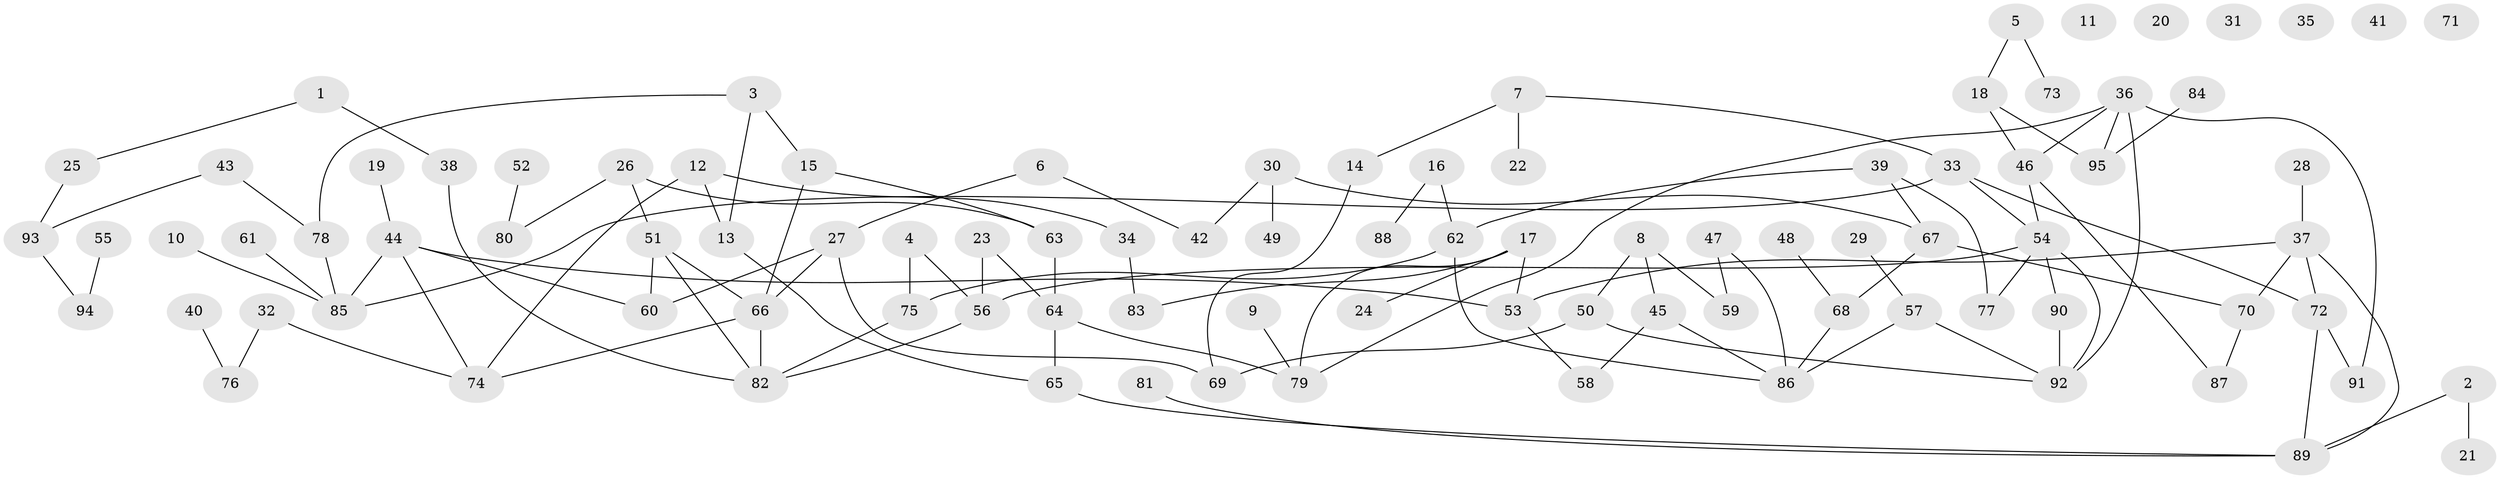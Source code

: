 // coarse degree distribution, {7: 0.09523809523809523, 5: 0.07142857142857142, 2: 0.19047619047619047, 3: 0.16666666666666666, 4: 0.23809523809523808, 1: 0.19047619047619047, 6: 0.047619047619047616}
// Generated by graph-tools (version 1.1) at 2025/48/03/04/25 22:48:13]
// undirected, 95 vertices, 120 edges
graph export_dot {
  node [color=gray90,style=filled];
  1;
  2;
  3;
  4;
  5;
  6;
  7;
  8;
  9;
  10;
  11;
  12;
  13;
  14;
  15;
  16;
  17;
  18;
  19;
  20;
  21;
  22;
  23;
  24;
  25;
  26;
  27;
  28;
  29;
  30;
  31;
  32;
  33;
  34;
  35;
  36;
  37;
  38;
  39;
  40;
  41;
  42;
  43;
  44;
  45;
  46;
  47;
  48;
  49;
  50;
  51;
  52;
  53;
  54;
  55;
  56;
  57;
  58;
  59;
  60;
  61;
  62;
  63;
  64;
  65;
  66;
  67;
  68;
  69;
  70;
  71;
  72;
  73;
  74;
  75;
  76;
  77;
  78;
  79;
  80;
  81;
  82;
  83;
  84;
  85;
  86;
  87;
  88;
  89;
  90;
  91;
  92;
  93;
  94;
  95;
  1 -- 25;
  1 -- 38;
  2 -- 21;
  2 -- 89;
  3 -- 13;
  3 -- 15;
  3 -- 78;
  4 -- 56;
  4 -- 75;
  5 -- 18;
  5 -- 73;
  6 -- 27;
  6 -- 42;
  7 -- 14;
  7 -- 22;
  7 -- 33;
  8 -- 45;
  8 -- 50;
  8 -- 59;
  9 -- 79;
  10 -- 85;
  12 -- 13;
  12 -- 34;
  12 -- 74;
  13 -- 65;
  14 -- 69;
  15 -- 63;
  15 -- 66;
  16 -- 62;
  16 -- 88;
  17 -- 24;
  17 -- 53;
  17 -- 79;
  17 -- 83;
  18 -- 46;
  18 -- 95;
  19 -- 44;
  23 -- 56;
  23 -- 64;
  25 -- 93;
  26 -- 51;
  26 -- 63;
  26 -- 80;
  27 -- 60;
  27 -- 66;
  27 -- 69;
  28 -- 37;
  29 -- 57;
  30 -- 42;
  30 -- 49;
  30 -- 67;
  32 -- 74;
  32 -- 76;
  33 -- 54;
  33 -- 72;
  33 -- 85;
  34 -- 83;
  36 -- 46;
  36 -- 79;
  36 -- 91;
  36 -- 92;
  36 -- 95;
  37 -- 53;
  37 -- 70;
  37 -- 72;
  37 -- 89;
  38 -- 82;
  39 -- 62;
  39 -- 67;
  39 -- 77;
  40 -- 76;
  43 -- 78;
  43 -- 93;
  44 -- 53;
  44 -- 60;
  44 -- 74;
  44 -- 85;
  45 -- 58;
  45 -- 86;
  46 -- 54;
  46 -- 87;
  47 -- 59;
  47 -- 86;
  48 -- 68;
  50 -- 69;
  50 -- 92;
  51 -- 60;
  51 -- 66;
  51 -- 82;
  52 -- 80;
  53 -- 58;
  54 -- 56;
  54 -- 77;
  54 -- 90;
  54 -- 92;
  55 -- 94;
  56 -- 82;
  57 -- 86;
  57 -- 92;
  61 -- 85;
  62 -- 75;
  62 -- 86;
  63 -- 64;
  64 -- 65;
  64 -- 79;
  65 -- 89;
  66 -- 74;
  66 -- 82;
  67 -- 68;
  67 -- 70;
  68 -- 86;
  70 -- 87;
  72 -- 89;
  72 -- 91;
  75 -- 82;
  78 -- 85;
  81 -- 89;
  84 -- 95;
  90 -- 92;
  93 -- 94;
}
